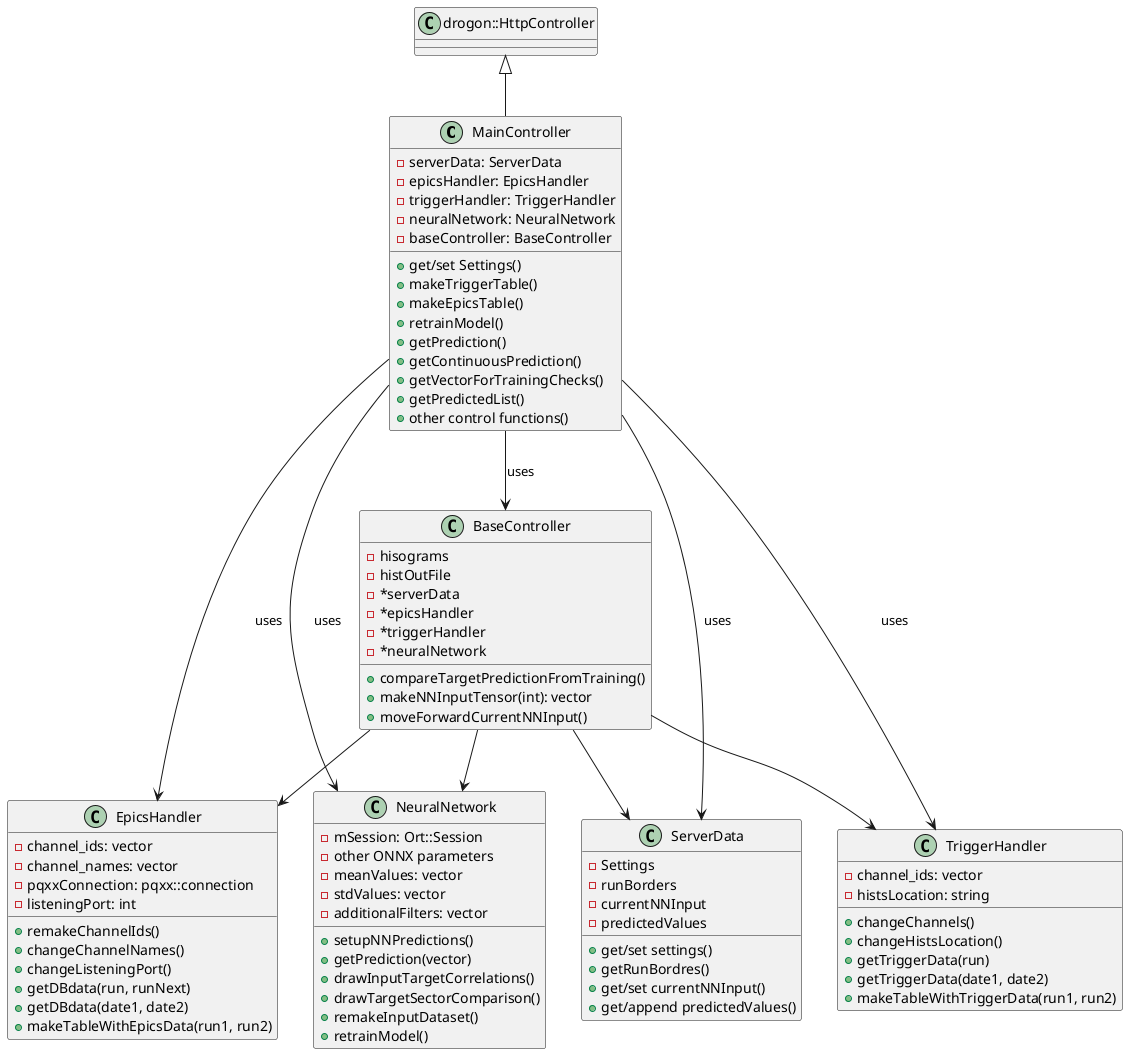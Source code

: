 @startuml dia



class MainController extends drogon::HttpController{
    -serverData: ServerData
    -epicsHandler: EpicsHandler
    -triggerHandler: TriggerHandler
    -neuralNetwork: NeuralNetwork
    -baseController: BaseController

    +get/set Settings()
    +makeTriggerTable()
    +makeEpicsTable()
    +retrainModel()
    +getPrediction()
    +getContinuousPrediction()
    +getVectorForTrainingChecks()
    +getPredictedList()
    +other control functions()
}

class BaseController {
    -hisograms
    -histOutFile
    -*serverData
    -*epicsHandler
    -*triggerHandler
    -*neuralNetwork
    +compareTargetPredictionFromTraining()
    +makeNNInputTensor(int): vector
    +moveForwardCurrentNNInput()
}

class NeuralNetwork {
    -mSession: Ort::Session
    -other ONNX parameters
    -meanValues: vector
    -stdValues: vector
    -additionalFilters: vector

    +setupNNPredictions()
    +getPrediction(vector)
    +drawInputTargetCorrelations()
    +drawTargetSectorComparison()
    +remakeInputDataset()
    +retrainModel()
}

class EpicsHandler {
    -channel_ids: vector
    -channel_names: vector
    -pqxxConnection: pqxx::connection
    -listeningPort: int

    +remakeChannelIds()
    +changeChannelNames()
    +changeListeningPort()
    +getDBdata(run, runNext)
    +getDBdata(date1, date2)
    +makeTableWithEpicsData(run1, run2)
}

class TriggerHandler {
    -channel_ids: vector
    -histsLocation: string
    
    +changeChannels()
    +changeHistsLocation()
    +getTriggerData(run)
    +getTriggerData(date1, date2)
    +makeTableWithTriggerData(run1, run2)

}

class ServerData {
    -Settings
    -runBorders
    -currentNNInput
    -predictedValues

    +get/set settings()
    +getRunBordres()
    +get/set currentNNInput()
    +get/append predictedValues()
}




MainController -->  BaseController : uses

MainController -->  NeuralNetwork : uses

MainController -->  EpicsHandler: uses

MainController -->  TriggerHandler: uses

MainController -->  ServerData: uses


BaseController --> NeuralNetwork

BaseController --> EpicsHandler

BaseController --> TriggerHandler

BaseController --> ServerData

@enduml